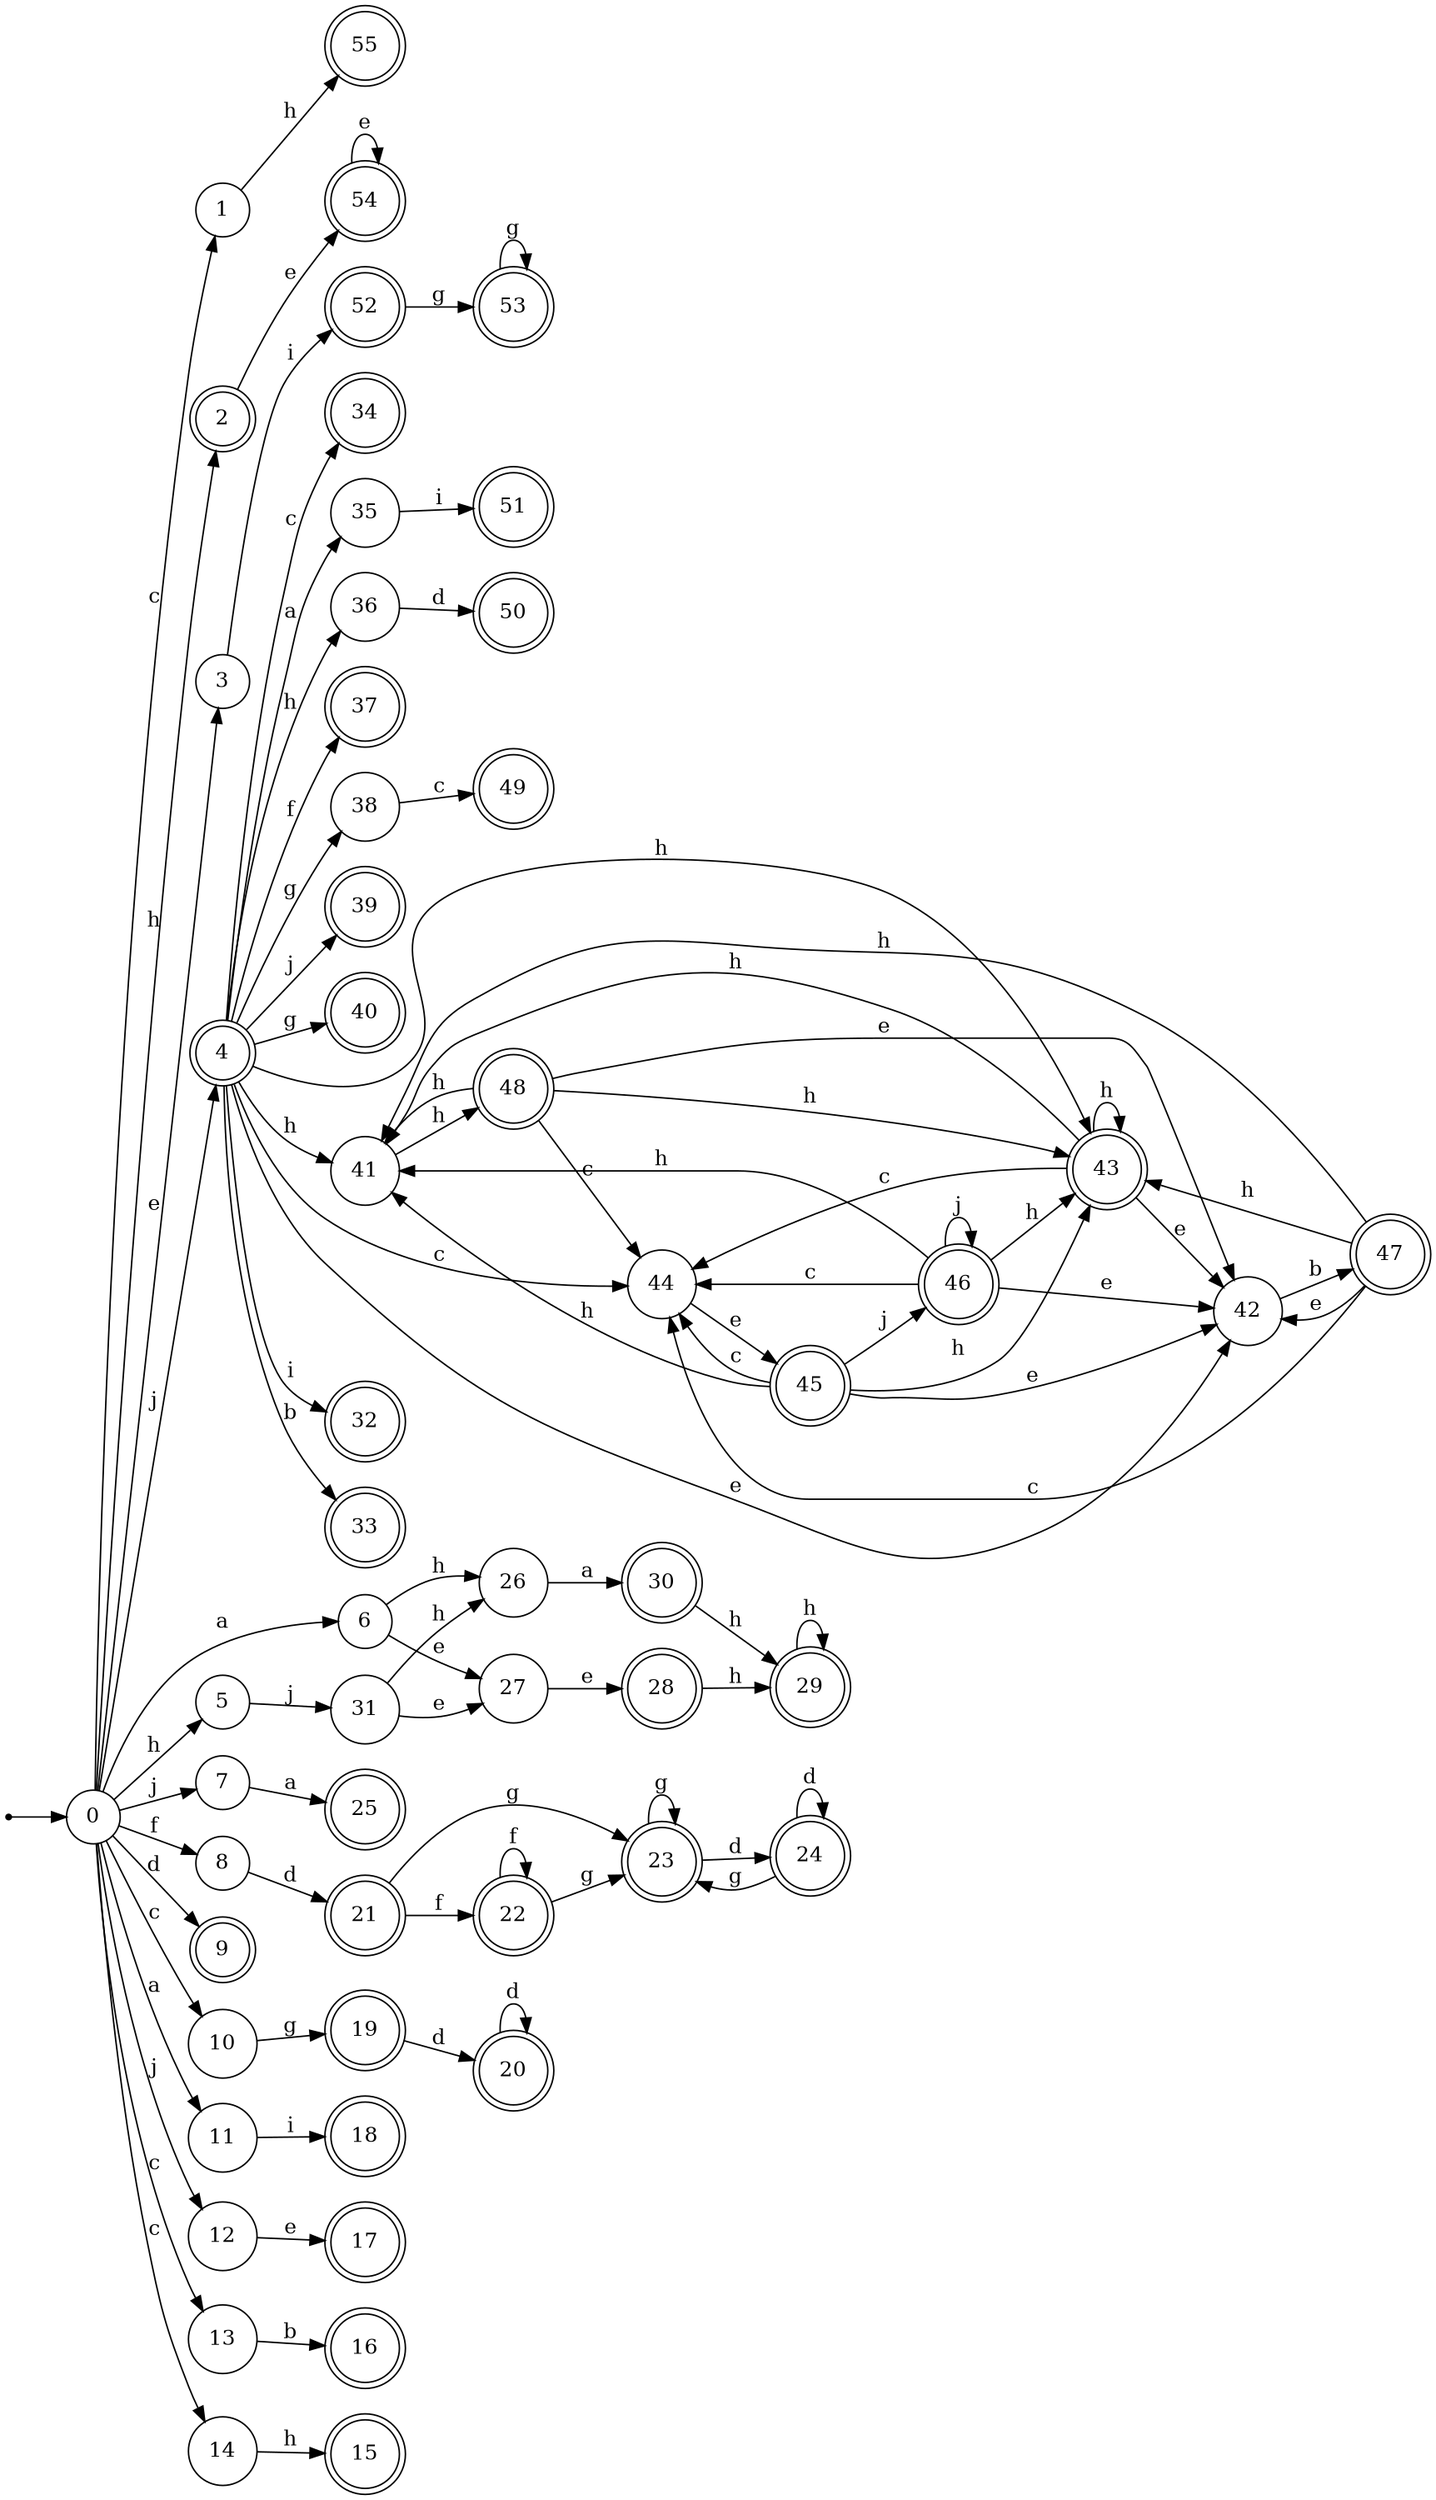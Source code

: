 digraph finite_state_machine {
rankdir=LR;
size="20,20";
node [shape = point]; "dummy0"
node [shape = circle]; "0";
"dummy0" -> "0";
node [shape = circle]; "1";
node [shape = doublecircle]; "2";node [shape = circle]; "3";
node [shape = doublecircle]; "4";node [shape = circle]; "5";
node [shape = circle]; "6";
node [shape = circle]; "7";
node [shape = circle]; "8";
node [shape = doublecircle]; "9";node [shape = circle]; "10";
node [shape = circle]; "11";
node [shape = circle]; "12";
node [shape = circle]; "13";
node [shape = circle]; "14";
node [shape = doublecircle]; "15";node [shape = doublecircle]; "16";node [shape = doublecircle]; "17";node [shape = doublecircle]; "18";node [shape = doublecircle]; "19";node [shape = doublecircle]; "20";node [shape = doublecircle]; "21";node [shape = doublecircle]; "22";node [shape = doublecircle]; "23";node [shape = doublecircle]; "24";node [shape = doublecircle]; "25";node [shape = circle]; "26";
node [shape = circle]; "27";
node [shape = doublecircle]; "28";node [shape = doublecircle]; "29";node [shape = doublecircle]; "30";node [shape = circle]; "31";
node [shape = doublecircle]; "32";node [shape = doublecircle]; "33";node [shape = doublecircle]; "34";node [shape = circle]; "35";
node [shape = circle]; "36";
node [shape = doublecircle]; "37";node [shape = circle]; "38";
node [shape = doublecircle]; "39";node [shape = doublecircle]; "40";node [shape = circle]; "41";
node [shape = circle]; "42";
node [shape = doublecircle]; "43";node [shape = circle]; "44";
node [shape = doublecircle]; "45";node [shape = doublecircle]; "46";node [shape = doublecircle]; "47";node [shape = doublecircle]; "48";node [shape = doublecircle]; "49";node [shape = doublecircle]; "50";node [shape = doublecircle]; "51";node [shape = doublecircle]; "52";node [shape = doublecircle]; "53";node [shape = doublecircle]; "54";node [shape = doublecircle]; "55";"0" -> "1" [label = "c"];
 "0" -> "10" [label = "c"];
 "0" -> "13" [label = "c"];
 "0" -> "14" [label = "c"];
 "0" -> "2" [label = "h"];
 "0" -> "5" [label = "h"];
 "0" -> "3" [label = "e"];
 "0" -> "4" [label = "j"];
 "0" -> "12" [label = "j"];
 "0" -> "7" [label = "j"];
 "0" -> "11" [label = "a"];
 "0" -> "6" [label = "a"];
 "0" -> "8" [label = "f"];
 "0" -> "9" [label = "d"];
 "14" -> "15" [label = "h"];
 "13" -> "16" [label = "b"];
 "12" -> "17" [label = "e"];
 "11" -> "18" [label = "i"];
 "10" -> "19" [label = "g"];
 "19" -> "20" [label = "d"];
 "20" -> "20" [label = "d"];
 "8" -> "21" [label = "d"];
 "21" -> "22" [label = "f"];
 "21" -> "23" [label = "g"];
 "23" -> "23" [label = "g"];
 "23" -> "24" [label = "d"];
 "24" -> "24" [label = "d"];
 "24" -> "23" [label = "g"];
 "22" -> "22" [label = "f"];
 "22" -> "23" [label = "g"];
 "7" -> "25" [label = "a"];
 "6" -> "26" [label = "h"];
 "6" -> "27" [label = "e"];
 "27" -> "28" [label = "e"];
 "28" -> "29" [label = "h"];
 "29" -> "29" [label = "h"];
 "26" -> "30" [label = "a"];
 "30" -> "29" [label = "h"];
 "5" -> "31" [label = "j"];
 "31" -> "26" [label = "h"];
 "31" -> "27" [label = "e"];
 "4" -> "32" [label = "i"];
 "4" -> "33" [label = "b"];
 "4" -> "34" [label = "c"];
 "4" -> "44" [label = "c"];
 "4" -> "35" [label = "a"];
 "4" -> "41" [label = "h"];
 "4" -> "43" [label = "h"];
 "4" -> "36" [label = "h"];
 "4" -> "37" [label = "f"];
 "4" -> "40" [label = "g"];
 "4" -> "38" [label = "g"];
 "4" -> "39" [label = "j"];
 "4" -> "42" [label = "e"];
 "44" -> "45" [label = "e"];
 "45" -> "44" [label = "c"];
 "45" -> "46" [label = "j"];
 "45" -> "41" [label = "h"];
 "45" -> "43" [label = "h"];
 "45" -> "42" [label = "e"];
 "46" -> "46" [label = "j"];
 "46" -> "44" [label = "c"];
 "46" -> "41" [label = "h"];
 "46" -> "43" [label = "h"];
 "46" -> "42" [label = "e"];
 "43" -> "41" [label = "h"];
 "43" -> "43" [label = "h"];
 "43" -> "42" [label = "e"];
 "43" -> "44" [label = "c"];
 "42" -> "47" [label = "b"];
 "47" -> "42" [label = "e"];
 "47" -> "41" [label = "h"];
 "47" -> "43" [label = "h"];
 "47" -> "44" [label = "c"];
 "41" -> "48" [label = "h"];
 "48" -> "41" [label = "h"];
 "48" -> "43" [label = "h"];
 "48" -> "42" [label = "e"];
 "48" -> "44" [label = "c"];
 "38" -> "49" [label = "c"];
 "36" -> "50" [label = "d"];
 "35" -> "51" [label = "i"];
 "3" -> "52" [label = "i"];
 "52" -> "53" [label = "g"];
 "53" -> "53" [label = "g"];
 "2" -> "54" [label = "e"];
 "54" -> "54" [label = "e"];
 "1" -> "55" [label = "h"];
 }
